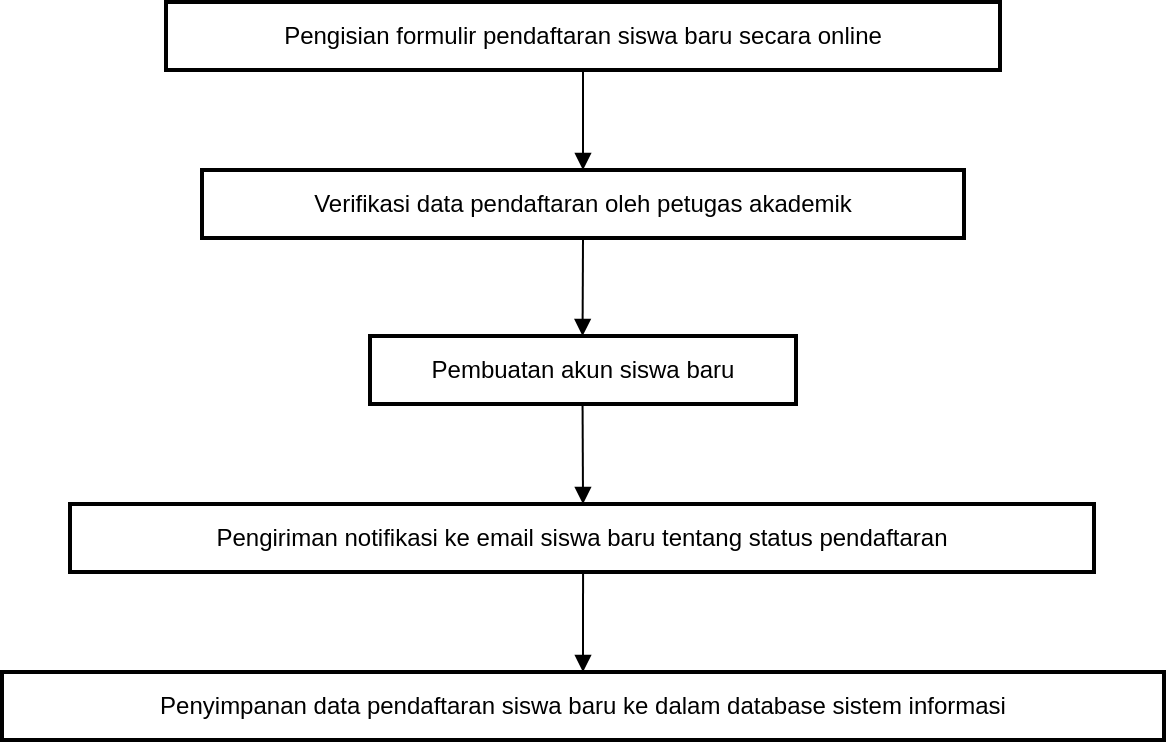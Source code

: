 <mxfile version="22.0.8" type="github">
  <diagram name="Page-1" id="Xze8tN3Bu4kOTFC9ZPkb">
    <mxGraphModel>
      <root>
        <mxCell id="0" />
        <mxCell id="1" parent="0" />
        <mxCell id="2" value="Pengisian formulir pendaftaran siswa baru secara online" style="whiteSpace=wrap;strokeWidth=2;" vertex="1" parent="1">
          <mxGeometry x="82" width="417" height="34" as="geometry" />
        </mxCell>
        <mxCell id="3" value="Verifikasi data pendaftaran oleh petugas akademik" style="whiteSpace=wrap;strokeWidth=2;" vertex="1" parent="1">
          <mxGeometry x="100" y="84" width="381" height="34" as="geometry" />
        </mxCell>
        <mxCell id="4" value="Pembuatan akun siswa baru" style="whiteSpace=wrap;strokeWidth=2;" vertex="1" parent="1">
          <mxGeometry x="184" y="167" width="213" height="34" as="geometry" />
        </mxCell>
        <mxCell id="5" value="Pengiriman notifikasi ke email siswa baru tentang status pendaftaran" style="whiteSpace=wrap;strokeWidth=2;" vertex="1" parent="1">
          <mxGeometry x="34" y="251" width="512" height="34" as="geometry" />
        </mxCell>
        <mxCell id="6" value="Penyimpanan data pendaftaran siswa baru ke dalam database sistem informasi" style="whiteSpace=wrap;strokeWidth=2;" vertex="1" parent="1">
          <mxGeometry y="335" width="581" height="34" as="geometry" />
        </mxCell>
        <mxCell id="7" value="" style="curved=1;startArrow=none;endArrow=block;exitX=0.5;exitY=0.99;entryX=0.5;entryY=-0.01;" edge="1" parent="1" source="2" target="3">
          <mxGeometry relative="1" as="geometry">
            <Array as="points" />
          </mxGeometry>
        </mxCell>
        <mxCell id="8" value="" style="curved=1;startArrow=none;endArrow=block;exitX=0.5;exitY=0.98;entryX=0.499;entryY=0.01;" edge="1" parent="1" source="3" target="4">
          <mxGeometry relative="1" as="geometry">
            <Array as="points" />
          </mxGeometry>
        </mxCell>
        <mxCell id="9" value="" style="curved=1;startArrow=none;endArrow=block;exitX=0.499;exitY=1.0;entryX=0.501;entryY=1.122e-7;" edge="1" parent="1" source="4" target="5">
          <mxGeometry relative="1" as="geometry">
            <Array as="points" />
          </mxGeometry>
        </mxCell>
        <mxCell id="10" value="" style="curved=1;startArrow=none;endArrow=block;exitX=0.501;exitY=0.99;entryX=0.5;entryY=-0.01;" edge="1" parent="1" source="5" target="6">
          <mxGeometry relative="1" as="geometry">
            <Array as="points" />
          </mxGeometry>
        </mxCell>
      </root>
    </mxGraphModel>
  </diagram>
</mxfile>

